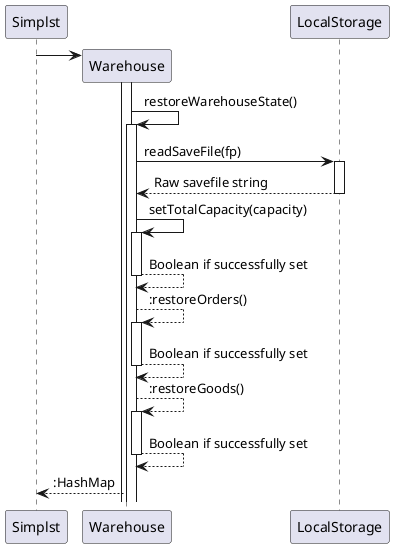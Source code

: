 @startuml
'https://plantuml.com/sequence-diagram

participant Simplst as S
participant Warehouse as w
participant LocalStorage as ls

create w
S -> w
activate w
w -> w ++ : restoreWarehouseState()
w -> ls ++ : readSaveFile(fp)
ls --> w -- : Raw savefile string
w -> w ++ : setTotalCapacity(capacity)
w --> w -- : Boolean if successfully set
w --> w ++ : :restoreOrders()
w --> w -- : Boolean if successfully set
w --> w ++ : :restoreGoods()
w --> w -- : Boolean if successfully set
w --> S : :HashMap
@enduml